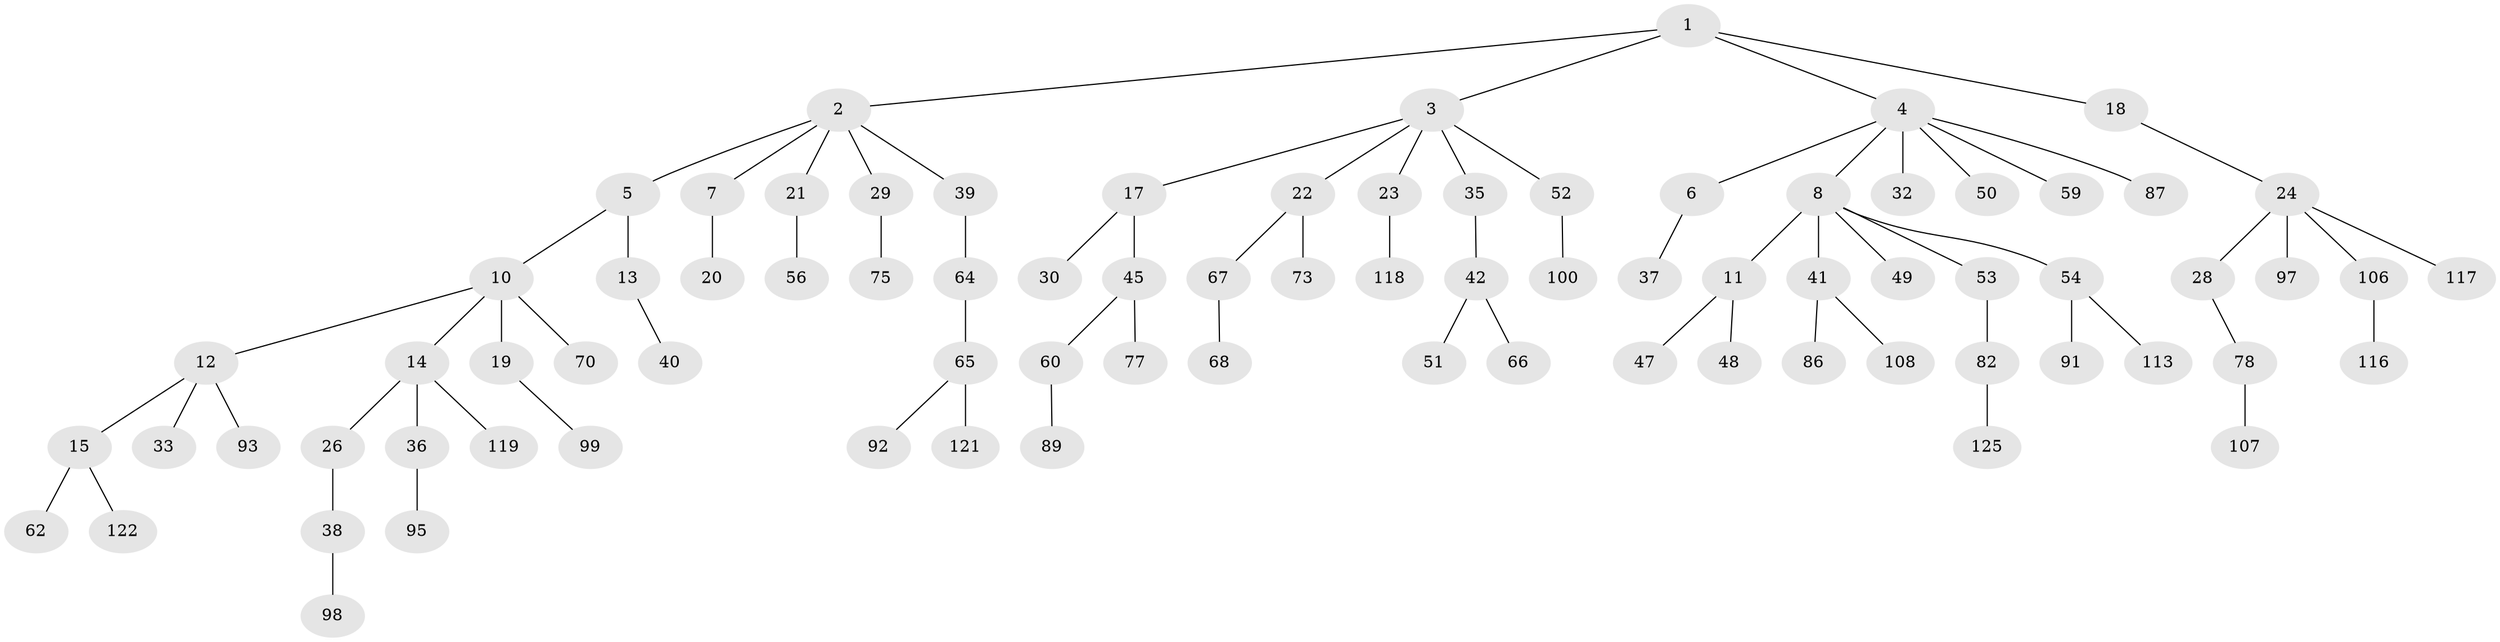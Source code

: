 // original degree distribution, {5: 0.03125, 6: 0.0234375, 4: 0.03125, 3: 0.1640625, 2: 0.2734375, 7: 0.0078125, 1: 0.46875}
// Generated by graph-tools (version 1.1) at 2025/42/03/06/25 10:42:05]
// undirected, 82 vertices, 81 edges
graph export_dot {
graph [start="1"]
  node [color=gray90,style=filled];
  1 [super="+25"];
  2 [super="+9"];
  3 [super="+16"];
  4 [super="+46"];
  5 [super="+76"];
  6 [super="+72"];
  7;
  8 [super="+88"];
  10 [super="+126"];
  11;
  12 [super="+84"];
  13 [super="+27"];
  14 [super="+69"];
  15 [super="+105"];
  17 [super="+43"];
  18 [super="+61"];
  19;
  20;
  21 [super="+31"];
  22;
  23 [super="+79"];
  24 [super="+34"];
  26;
  28;
  29 [super="+103"];
  30;
  32 [super="+44"];
  33;
  35 [super="+94"];
  36 [super="+120"];
  37;
  38 [super="+80"];
  39 [super="+63"];
  40;
  41 [super="+55"];
  42 [super="+114"];
  45 [super="+57"];
  47 [super="+58"];
  48 [super="+85"];
  49;
  50 [super="+128"];
  51;
  52;
  53;
  54 [super="+90"];
  56;
  59 [super="+123"];
  60 [super="+81"];
  62;
  64;
  65 [super="+74"];
  66;
  67 [super="+71"];
  68 [super="+127"];
  70 [super="+112"];
  73;
  75 [super="+83"];
  77 [super="+109"];
  78 [super="+104"];
  82;
  86 [super="+124"];
  87 [super="+96"];
  89 [super="+111"];
  91 [super="+101"];
  92;
  93;
  95;
  97;
  98 [super="+102"];
  99;
  100;
  106;
  107 [super="+115"];
  108 [super="+110"];
  113;
  116;
  117;
  118;
  119;
  121;
  122;
  125;
  1 -- 2;
  1 -- 3;
  1 -- 4;
  1 -- 18;
  2 -- 5;
  2 -- 7;
  2 -- 29;
  2 -- 21;
  2 -- 39;
  3 -- 22;
  3 -- 23;
  3 -- 35;
  3 -- 17;
  3 -- 52;
  4 -- 6;
  4 -- 8;
  4 -- 32;
  4 -- 50;
  4 -- 59;
  4 -- 87;
  5 -- 10;
  5 -- 13;
  6 -- 37;
  7 -- 20;
  8 -- 11;
  8 -- 41;
  8 -- 49;
  8 -- 53;
  8 -- 54;
  10 -- 12;
  10 -- 14;
  10 -- 19;
  10 -- 70;
  11 -- 47;
  11 -- 48;
  12 -- 15;
  12 -- 33;
  12 -- 93;
  13 -- 40;
  14 -- 26;
  14 -- 36;
  14 -- 119;
  15 -- 62;
  15 -- 122;
  17 -- 30;
  17 -- 45;
  18 -- 24;
  19 -- 99;
  21 -- 56;
  22 -- 67;
  22 -- 73;
  23 -- 118;
  24 -- 28;
  24 -- 97;
  24 -- 106;
  24 -- 117;
  26 -- 38;
  28 -- 78;
  29 -- 75;
  35 -- 42;
  36 -- 95;
  38 -- 98;
  39 -- 64;
  41 -- 86;
  41 -- 108;
  42 -- 51;
  42 -- 66;
  45 -- 60;
  45 -- 77;
  52 -- 100;
  53 -- 82;
  54 -- 113;
  54 -- 91;
  60 -- 89;
  64 -- 65;
  65 -- 121;
  65 -- 92;
  67 -- 68;
  78 -- 107;
  82 -- 125;
  106 -- 116;
}
